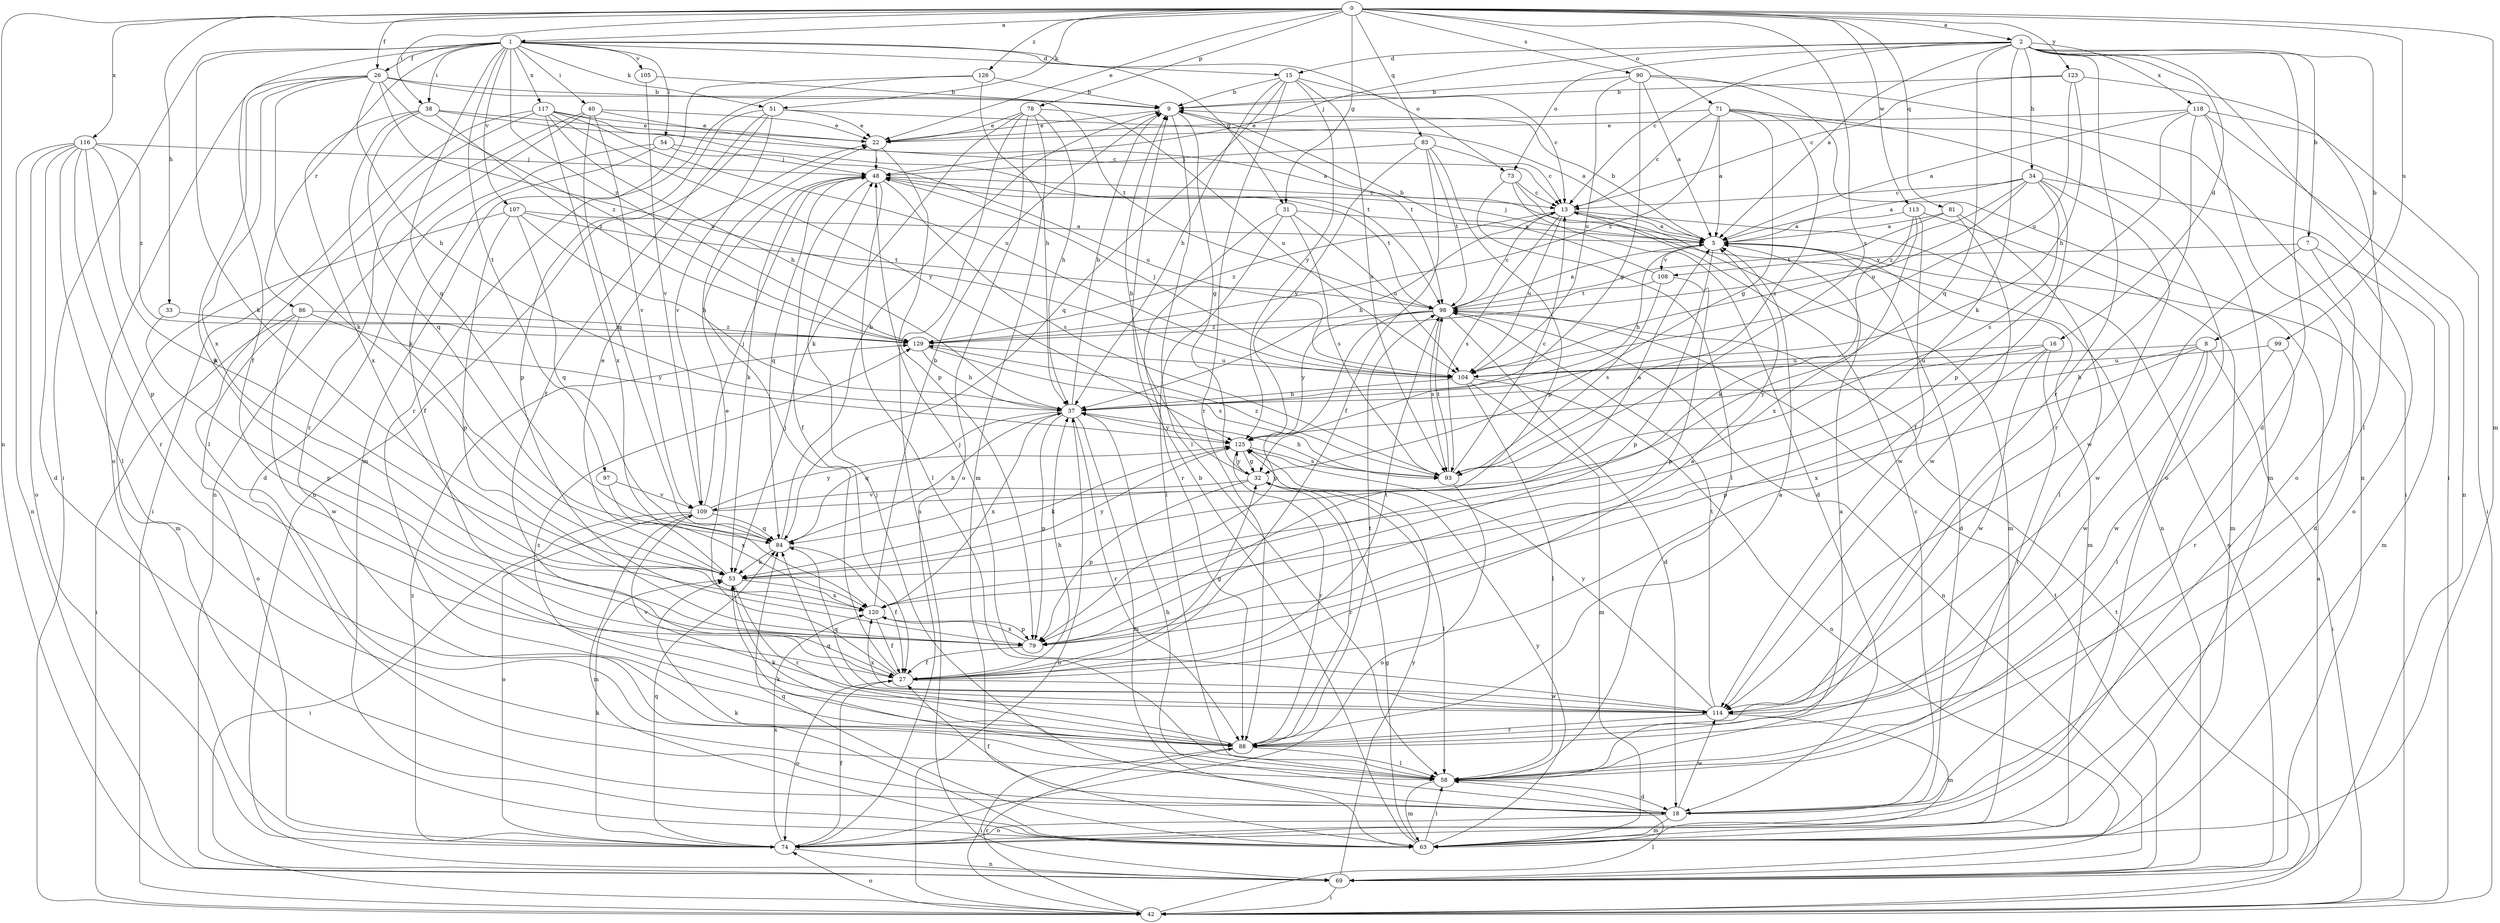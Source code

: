 strict digraph  {
0;
1;
2;
5;
7;
8;
9;
13;
15;
16;
18;
22;
26;
27;
31;
32;
33;
34;
37;
38;
40;
42;
48;
51;
53;
54;
58;
63;
69;
71;
73;
74;
78;
79;
81;
83;
84;
86;
88;
90;
93;
97;
98;
99;
104;
105;
107;
108;
109;
113;
114;
116;
117;
118;
120;
123;
125;
126;
129;
0 -> 1  [label=a];
0 -> 2  [label=a];
0 -> 22  [label=e];
0 -> 26  [label=f];
0 -> 31  [label=g];
0 -> 33  [label=h];
0 -> 38  [label=i];
0 -> 51  [label=k];
0 -> 63  [label=m];
0 -> 69  [label=n];
0 -> 71  [label=o];
0 -> 78  [label=p];
0 -> 81  [label=q];
0 -> 83  [label=q];
0 -> 90  [label=s];
0 -> 93  [label=s];
0 -> 99  [label=u];
0 -> 113  [label=w];
0 -> 116  [label=x];
0 -> 123  [label=y];
0 -> 126  [label=z];
1 -> 15  [label=d];
1 -> 26  [label=f];
1 -> 27  [label=f];
1 -> 31  [label=g];
1 -> 38  [label=i];
1 -> 40  [label=i];
1 -> 42  [label=i];
1 -> 51  [label=k];
1 -> 53  [label=k];
1 -> 54  [label=l];
1 -> 73  [label=o];
1 -> 84  [label=q];
1 -> 86  [label=r];
1 -> 97  [label=t];
1 -> 105  [label=v];
1 -> 107  [label=v];
1 -> 117  [label=x];
1 -> 129  [label=z];
2 -> 5  [label=a];
2 -> 7  [label=b];
2 -> 8  [label=b];
2 -> 13  [label=c];
2 -> 15  [label=d];
2 -> 16  [label=d];
2 -> 18  [label=d];
2 -> 34  [label=h];
2 -> 42  [label=i];
2 -> 48  [label=j];
2 -> 53  [label=k];
2 -> 73  [label=o];
2 -> 84  [label=q];
2 -> 88  [label=r];
2 -> 118  [label=x];
5 -> 9  [label=b];
5 -> 18  [label=d];
5 -> 37  [label=h];
5 -> 48  [label=j];
5 -> 63  [label=m];
5 -> 79  [label=p];
5 -> 108  [label=v];
7 -> 18  [label=d];
7 -> 63  [label=m];
7 -> 108  [label=v];
7 -> 114  [label=w];
8 -> 37  [label=h];
8 -> 42  [label=i];
8 -> 58  [label=l];
8 -> 104  [label=u];
8 -> 114  [label=w];
8 -> 120  [label=x];
9 -> 22  [label=e];
9 -> 32  [label=g];
9 -> 58  [label=l];
9 -> 98  [label=t];
13 -> 5  [label=a];
13 -> 37  [label=h];
13 -> 63  [label=m];
13 -> 69  [label=n];
13 -> 93  [label=s];
13 -> 104  [label=u];
13 -> 129  [label=z];
15 -> 9  [label=b];
15 -> 13  [label=c];
15 -> 37  [label=h];
15 -> 84  [label=q];
15 -> 88  [label=r];
15 -> 93  [label=s];
15 -> 125  [label=y];
16 -> 58  [label=l];
16 -> 79  [label=p];
16 -> 104  [label=u];
16 -> 114  [label=w];
16 -> 125  [label=y];
18 -> 13  [label=c];
18 -> 27  [label=f];
18 -> 37  [label=h];
18 -> 48  [label=j];
18 -> 63  [label=m];
18 -> 74  [label=o];
18 -> 114  [label=w];
22 -> 48  [label=j];
22 -> 69  [label=n];
26 -> 9  [label=b];
26 -> 37  [label=h];
26 -> 53  [label=k];
26 -> 74  [label=o];
26 -> 79  [label=p];
26 -> 98  [label=t];
26 -> 104  [label=u];
26 -> 120  [label=x];
26 -> 129  [label=z];
27 -> 5  [label=a];
27 -> 22  [label=e];
27 -> 32  [label=g];
27 -> 37  [label=h];
27 -> 48  [label=j];
27 -> 74  [label=o];
27 -> 98  [label=t];
27 -> 114  [label=w];
31 -> 5  [label=a];
31 -> 58  [label=l];
31 -> 88  [label=r];
31 -> 93  [label=s];
31 -> 104  [label=u];
32 -> 9  [label=b];
32 -> 58  [label=l];
32 -> 79  [label=p];
32 -> 88  [label=r];
32 -> 109  [label=v];
32 -> 125  [label=y];
33 -> 79  [label=p];
33 -> 129  [label=z];
34 -> 5  [label=a];
34 -> 13  [label=c];
34 -> 27  [label=f];
34 -> 74  [label=o];
34 -> 93  [label=s];
34 -> 104  [label=u];
34 -> 114  [label=w];
34 -> 129  [label=z];
37 -> 9  [label=b];
37 -> 63  [label=m];
37 -> 79  [label=p];
37 -> 84  [label=q];
37 -> 88  [label=r];
37 -> 120  [label=x];
37 -> 125  [label=y];
38 -> 13  [label=c];
38 -> 22  [label=e];
38 -> 53  [label=k];
38 -> 84  [label=q];
38 -> 120  [label=x];
38 -> 129  [label=z];
40 -> 5  [label=a];
40 -> 22  [label=e];
40 -> 69  [label=n];
40 -> 84  [label=q];
40 -> 88  [label=r];
40 -> 109  [label=v];
42 -> 5  [label=a];
42 -> 37  [label=h];
42 -> 58  [label=l];
42 -> 74  [label=o];
42 -> 88  [label=r];
42 -> 98  [label=t];
48 -> 13  [label=c];
48 -> 27  [label=f];
48 -> 53  [label=k];
48 -> 58  [label=l];
48 -> 84  [label=q];
48 -> 93  [label=s];
48 -> 98  [label=t];
51 -> 5  [label=a];
51 -> 22  [label=e];
51 -> 27  [label=f];
51 -> 69  [label=n];
51 -> 79  [label=p];
51 -> 109  [label=v];
53 -> 22  [label=e];
53 -> 88  [label=r];
53 -> 120  [label=x];
53 -> 125  [label=y];
54 -> 18  [label=d];
54 -> 27  [label=f];
54 -> 48  [label=j];
54 -> 104  [label=u];
58 -> 5  [label=a];
58 -> 18  [label=d];
58 -> 53  [label=k];
58 -> 63  [label=m];
63 -> 9  [label=b];
63 -> 32  [label=g];
63 -> 53  [label=k];
63 -> 58  [label=l];
63 -> 84  [label=q];
63 -> 125  [label=y];
69 -> 42  [label=i];
69 -> 98  [label=t];
69 -> 125  [label=y];
71 -> 5  [label=a];
71 -> 13  [label=c];
71 -> 22  [label=e];
71 -> 32  [label=g];
71 -> 63  [label=m];
71 -> 74  [label=o];
71 -> 93  [label=s];
71 -> 129  [label=z];
73 -> 13  [label=c];
73 -> 18  [label=d];
73 -> 58  [label=l];
73 -> 69  [label=n];
74 -> 27  [label=f];
74 -> 53  [label=k];
74 -> 69  [label=n];
74 -> 84  [label=q];
74 -> 120  [label=x];
74 -> 129  [label=z];
78 -> 22  [label=e];
78 -> 37  [label=h];
78 -> 53  [label=k];
78 -> 63  [label=m];
78 -> 74  [label=o];
78 -> 79  [label=p];
78 -> 104  [label=u];
79 -> 27  [label=f];
79 -> 120  [label=x];
81 -> 5  [label=a];
81 -> 58  [label=l];
81 -> 98  [label=t];
81 -> 114  [label=w];
83 -> 13  [label=c];
83 -> 27  [label=f];
83 -> 48  [label=j];
83 -> 79  [label=p];
83 -> 98  [label=t];
83 -> 125  [label=y];
84 -> 9  [label=b];
84 -> 27  [label=f];
84 -> 37  [label=h];
84 -> 53  [label=k];
86 -> 42  [label=i];
86 -> 74  [label=o];
86 -> 114  [label=w];
86 -> 125  [label=y];
86 -> 129  [label=z];
88 -> 5  [label=a];
88 -> 42  [label=i];
88 -> 53  [label=k];
88 -> 58  [label=l];
88 -> 84  [label=q];
88 -> 98  [label=t];
88 -> 129  [label=z];
90 -> 5  [label=a];
90 -> 9  [label=b];
90 -> 32  [label=g];
90 -> 42  [label=i];
90 -> 69  [label=n];
90 -> 104  [label=u];
93 -> 13  [label=c];
93 -> 37  [label=h];
93 -> 74  [label=o];
93 -> 98  [label=t];
93 -> 129  [label=z];
97 -> 109  [label=v];
97 -> 120  [label=x];
98 -> 5  [label=a];
98 -> 13  [label=c];
98 -> 18  [label=d];
98 -> 69  [label=n];
98 -> 79  [label=p];
98 -> 93  [label=s];
98 -> 125  [label=y];
98 -> 129  [label=z];
99 -> 88  [label=r];
99 -> 104  [label=u];
99 -> 114  [label=w];
104 -> 37  [label=h];
104 -> 48  [label=j];
104 -> 58  [label=l];
104 -> 63  [label=m];
104 -> 69  [label=n];
105 -> 9  [label=b];
105 -> 109  [label=v];
107 -> 5  [label=a];
107 -> 37  [label=h];
107 -> 63  [label=m];
107 -> 79  [label=p];
107 -> 84  [label=q];
107 -> 98  [label=t];
108 -> 9  [label=b];
108 -> 79  [label=p];
108 -> 93  [label=s];
108 -> 98  [label=t];
109 -> 5  [label=a];
109 -> 42  [label=i];
109 -> 48  [label=j];
109 -> 63  [label=m];
109 -> 74  [label=o];
109 -> 84  [label=q];
109 -> 125  [label=y];
113 -> 5  [label=a];
113 -> 53  [label=k];
113 -> 63  [label=m];
113 -> 114  [label=w];
113 -> 120  [label=x];
114 -> 48  [label=j];
114 -> 63  [label=m];
114 -> 84  [label=q];
114 -> 88  [label=r];
114 -> 98  [label=t];
114 -> 109  [label=v];
114 -> 120  [label=x];
114 -> 125  [label=y];
116 -> 18  [label=d];
116 -> 48  [label=j];
116 -> 53  [label=k];
116 -> 58  [label=l];
116 -> 69  [label=n];
116 -> 74  [label=o];
116 -> 79  [label=p];
116 -> 88  [label=r];
116 -> 129  [label=z];
117 -> 22  [label=e];
117 -> 37  [label=h];
117 -> 42  [label=i];
117 -> 58  [label=l];
117 -> 98  [label=t];
117 -> 104  [label=u];
117 -> 120  [label=x];
117 -> 125  [label=y];
118 -> 5  [label=a];
118 -> 22  [label=e];
118 -> 42  [label=i];
118 -> 69  [label=n];
118 -> 74  [label=o];
118 -> 79  [label=p];
118 -> 88  [label=r];
120 -> 9  [label=b];
120 -> 27  [label=f];
120 -> 79  [label=p];
123 -> 9  [label=b];
123 -> 13  [label=c];
123 -> 37  [label=h];
123 -> 58  [label=l];
123 -> 104  [label=u];
125 -> 32  [label=g];
125 -> 53  [label=k];
125 -> 88  [label=r];
125 -> 93  [label=s];
126 -> 9  [label=b];
126 -> 37  [label=h];
126 -> 63  [label=m];
126 -> 88  [label=r];
129 -> 37  [label=h];
129 -> 93  [label=s];
129 -> 104  [label=u];
}
